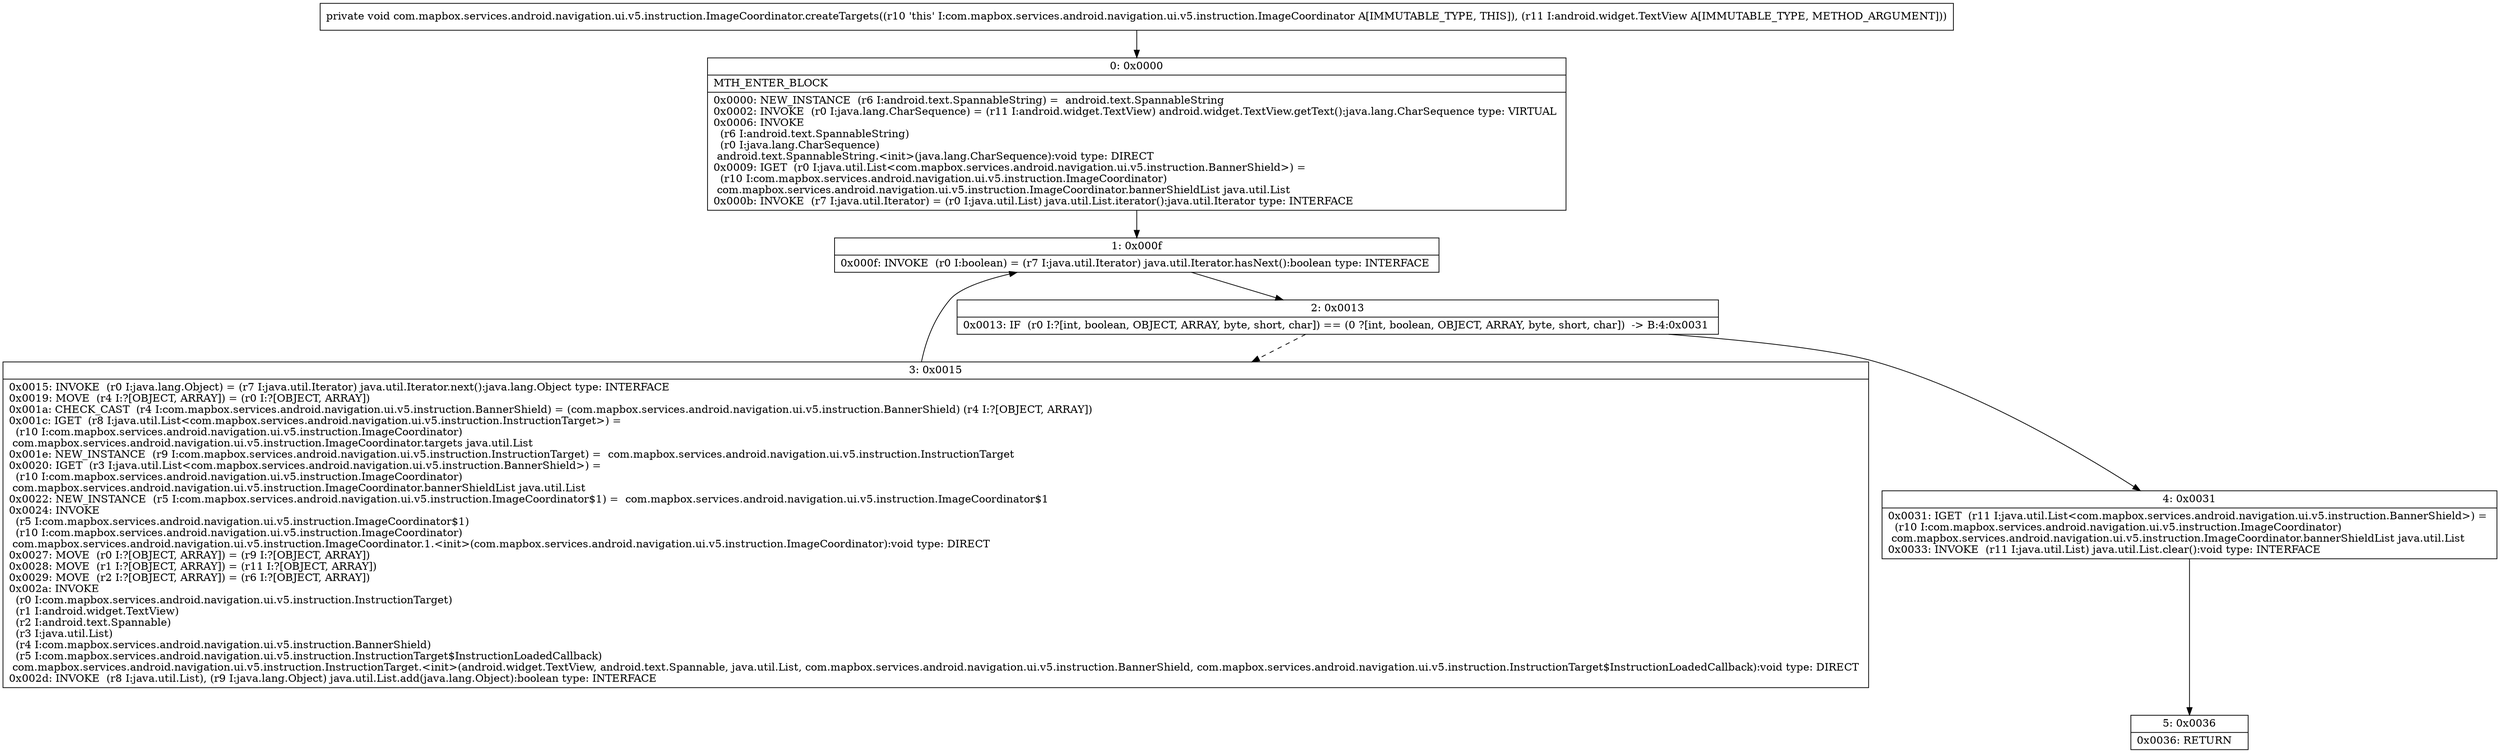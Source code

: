 digraph "CFG forcom.mapbox.services.android.navigation.ui.v5.instruction.ImageCoordinator.createTargets(Landroid\/widget\/TextView;)V" {
Node_0 [shape=record,label="{0\:\ 0x0000|MTH_ENTER_BLOCK\l|0x0000: NEW_INSTANCE  (r6 I:android.text.SpannableString) =  android.text.SpannableString \l0x0002: INVOKE  (r0 I:java.lang.CharSequence) = (r11 I:android.widget.TextView) android.widget.TextView.getText():java.lang.CharSequence type: VIRTUAL \l0x0006: INVOKE  \l  (r6 I:android.text.SpannableString)\l  (r0 I:java.lang.CharSequence)\l android.text.SpannableString.\<init\>(java.lang.CharSequence):void type: DIRECT \l0x0009: IGET  (r0 I:java.util.List\<com.mapbox.services.android.navigation.ui.v5.instruction.BannerShield\>) = \l  (r10 I:com.mapbox.services.android.navigation.ui.v5.instruction.ImageCoordinator)\l com.mapbox.services.android.navigation.ui.v5.instruction.ImageCoordinator.bannerShieldList java.util.List \l0x000b: INVOKE  (r7 I:java.util.Iterator) = (r0 I:java.util.List) java.util.List.iterator():java.util.Iterator type: INTERFACE \l}"];
Node_1 [shape=record,label="{1\:\ 0x000f|0x000f: INVOKE  (r0 I:boolean) = (r7 I:java.util.Iterator) java.util.Iterator.hasNext():boolean type: INTERFACE \l}"];
Node_2 [shape=record,label="{2\:\ 0x0013|0x0013: IF  (r0 I:?[int, boolean, OBJECT, ARRAY, byte, short, char]) == (0 ?[int, boolean, OBJECT, ARRAY, byte, short, char])  \-\> B:4:0x0031 \l}"];
Node_3 [shape=record,label="{3\:\ 0x0015|0x0015: INVOKE  (r0 I:java.lang.Object) = (r7 I:java.util.Iterator) java.util.Iterator.next():java.lang.Object type: INTERFACE \l0x0019: MOVE  (r4 I:?[OBJECT, ARRAY]) = (r0 I:?[OBJECT, ARRAY]) \l0x001a: CHECK_CAST  (r4 I:com.mapbox.services.android.navigation.ui.v5.instruction.BannerShield) = (com.mapbox.services.android.navigation.ui.v5.instruction.BannerShield) (r4 I:?[OBJECT, ARRAY]) \l0x001c: IGET  (r8 I:java.util.List\<com.mapbox.services.android.navigation.ui.v5.instruction.InstructionTarget\>) = \l  (r10 I:com.mapbox.services.android.navigation.ui.v5.instruction.ImageCoordinator)\l com.mapbox.services.android.navigation.ui.v5.instruction.ImageCoordinator.targets java.util.List \l0x001e: NEW_INSTANCE  (r9 I:com.mapbox.services.android.navigation.ui.v5.instruction.InstructionTarget) =  com.mapbox.services.android.navigation.ui.v5.instruction.InstructionTarget \l0x0020: IGET  (r3 I:java.util.List\<com.mapbox.services.android.navigation.ui.v5.instruction.BannerShield\>) = \l  (r10 I:com.mapbox.services.android.navigation.ui.v5.instruction.ImageCoordinator)\l com.mapbox.services.android.navigation.ui.v5.instruction.ImageCoordinator.bannerShieldList java.util.List \l0x0022: NEW_INSTANCE  (r5 I:com.mapbox.services.android.navigation.ui.v5.instruction.ImageCoordinator$1) =  com.mapbox.services.android.navigation.ui.v5.instruction.ImageCoordinator$1 \l0x0024: INVOKE  \l  (r5 I:com.mapbox.services.android.navigation.ui.v5.instruction.ImageCoordinator$1)\l  (r10 I:com.mapbox.services.android.navigation.ui.v5.instruction.ImageCoordinator)\l com.mapbox.services.android.navigation.ui.v5.instruction.ImageCoordinator.1.\<init\>(com.mapbox.services.android.navigation.ui.v5.instruction.ImageCoordinator):void type: DIRECT \l0x0027: MOVE  (r0 I:?[OBJECT, ARRAY]) = (r9 I:?[OBJECT, ARRAY]) \l0x0028: MOVE  (r1 I:?[OBJECT, ARRAY]) = (r11 I:?[OBJECT, ARRAY]) \l0x0029: MOVE  (r2 I:?[OBJECT, ARRAY]) = (r6 I:?[OBJECT, ARRAY]) \l0x002a: INVOKE  \l  (r0 I:com.mapbox.services.android.navigation.ui.v5.instruction.InstructionTarget)\l  (r1 I:android.widget.TextView)\l  (r2 I:android.text.Spannable)\l  (r3 I:java.util.List)\l  (r4 I:com.mapbox.services.android.navigation.ui.v5.instruction.BannerShield)\l  (r5 I:com.mapbox.services.android.navigation.ui.v5.instruction.InstructionTarget$InstructionLoadedCallback)\l com.mapbox.services.android.navigation.ui.v5.instruction.InstructionTarget.\<init\>(android.widget.TextView, android.text.Spannable, java.util.List, com.mapbox.services.android.navigation.ui.v5.instruction.BannerShield, com.mapbox.services.android.navigation.ui.v5.instruction.InstructionTarget$InstructionLoadedCallback):void type: DIRECT \l0x002d: INVOKE  (r8 I:java.util.List), (r9 I:java.lang.Object) java.util.List.add(java.lang.Object):boolean type: INTERFACE \l}"];
Node_4 [shape=record,label="{4\:\ 0x0031|0x0031: IGET  (r11 I:java.util.List\<com.mapbox.services.android.navigation.ui.v5.instruction.BannerShield\>) = \l  (r10 I:com.mapbox.services.android.navigation.ui.v5.instruction.ImageCoordinator)\l com.mapbox.services.android.navigation.ui.v5.instruction.ImageCoordinator.bannerShieldList java.util.List \l0x0033: INVOKE  (r11 I:java.util.List) java.util.List.clear():void type: INTERFACE \l}"];
Node_5 [shape=record,label="{5\:\ 0x0036|0x0036: RETURN   \l}"];
MethodNode[shape=record,label="{private void com.mapbox.services.android.navigation.ui.v5.instruction.ImageCoordinator.createTargets((r10 'this' I:com.mapbox.services.android.navigation.ui.v5.instruction.ImageCoordinator A[IMMUTABLE_TYPE, THIS]), (r11 I:android.widget.TextView A[IMMUTABLE_TYPE, METHOD_ARGUMENT])) }"];
MethodNode -> Node_0;
Node_0 -> Node_1;
Node_1 -> Node_2;
Node_2 -> Node_3[style=dashed];
Node_2 -> Node_4;
Node_3 -> Node_1;
Node_4 -> Node_5;
}

